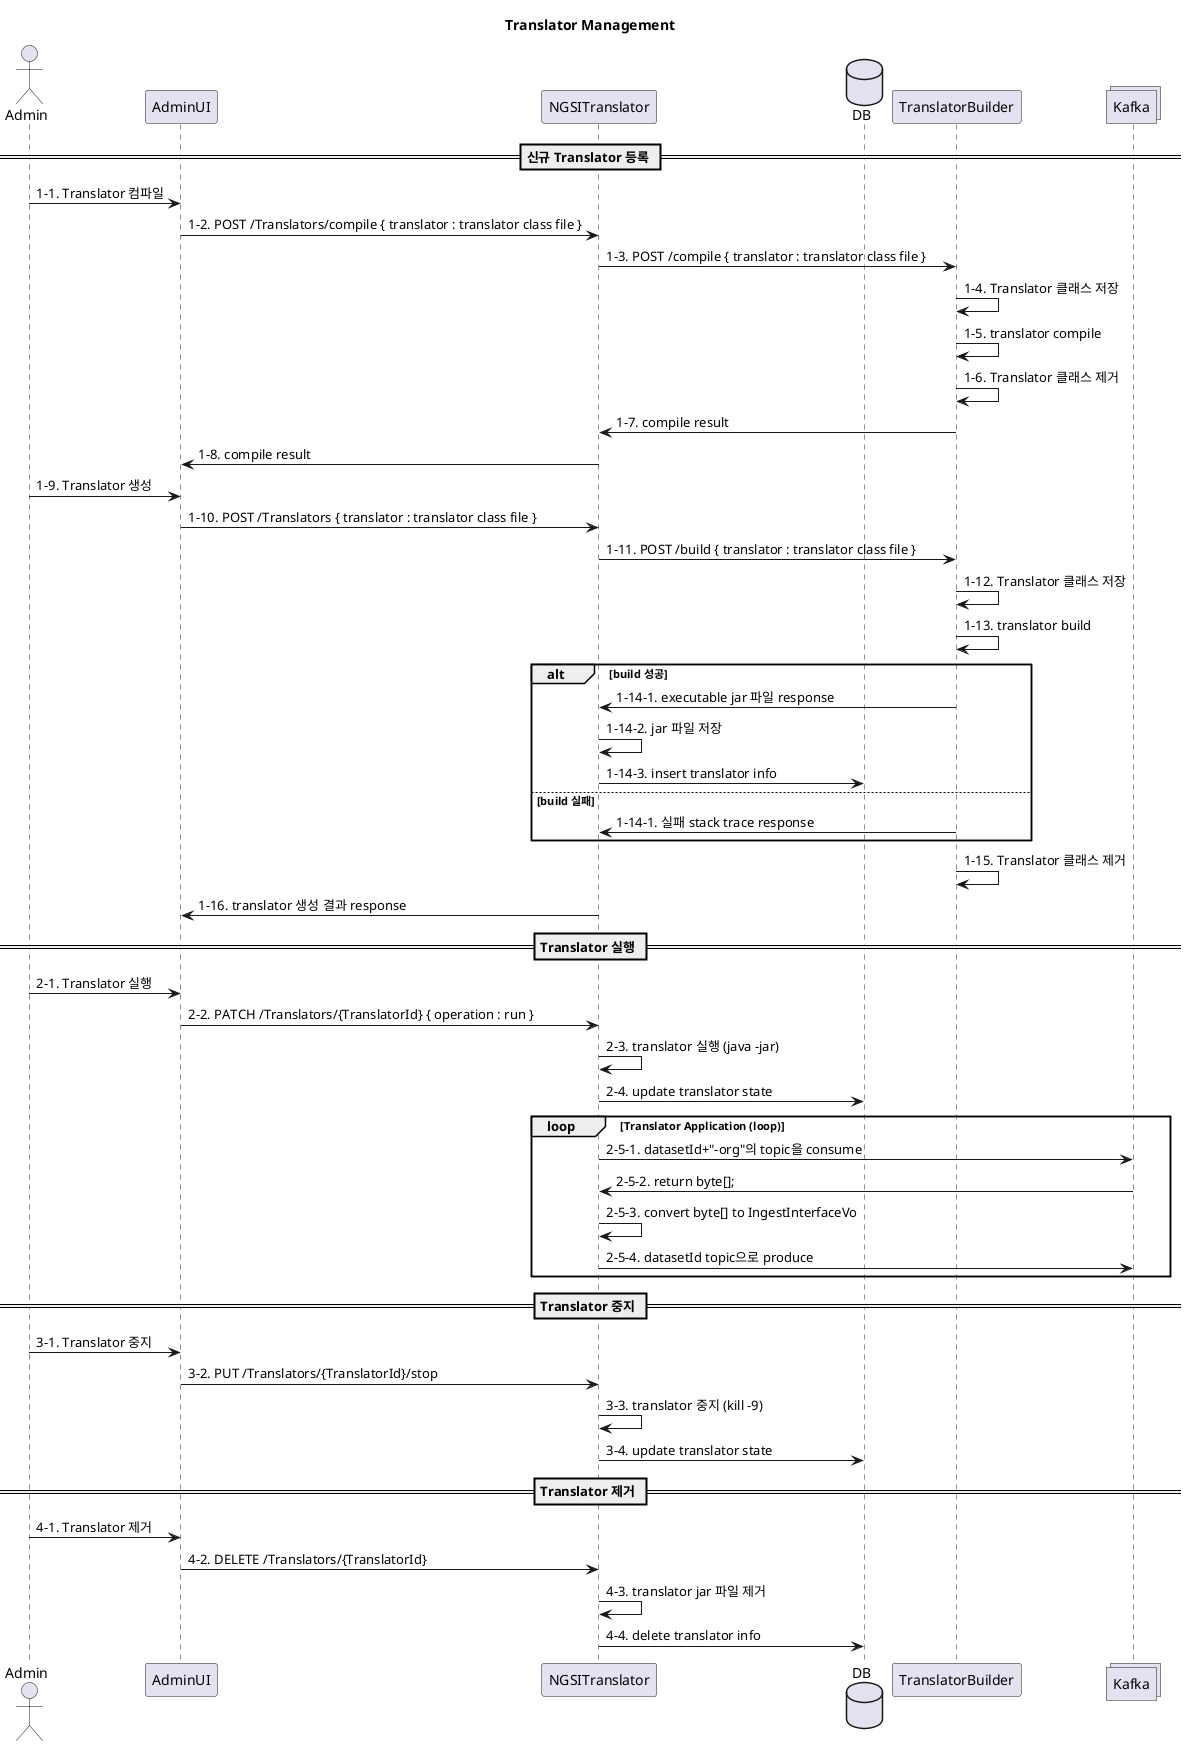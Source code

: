 @startuml
title Translator Management

actor Admin
participant AdminUI
participant NGSITranslator
database DB
participant TranslatorBuilder
collections Kafka

== 신규 Translator 등록 ==

Admin -> AdminUI: 1-1. Translator 컴파일

AdminUI -> NGSITranslator: 1-2. POST /Translators/compile { translator : translator class file }
NGSITranslator -> TranslatorBuilder: 1-3. POST /compile { translator : translator class file }
TranslatorBuilder -> TranslatorBuilder: 1-4. Translator 클래스 저장
TranslatorBuilder -> TranslatorBuilder: 1-5. translator compile
TranslatorBuilder -> TranslatorBuilder: 1-6. Translator 클래스 제거
TranslatorBuilder -> NGSITranslator: 1-7. compile result
NGSITranslator -> AdminUI: 1-8. compile result

Admin -> AdminUI: 1-9. Translator 생성
AdminUI -> NGSITranslator: 1-10. POST /Translators { translator : translator class file }
NGSITranslator -> TranslatorBuilder: 1-11. POST /build { translator : translator class file }
TranslatorBuilder -> TranslatorBuilder: 1-12. Translator 클래스 저장
TranslatorBuilder -> TranslatorBuilder: 1-13. translator build
alt build 성공
    TranslatorBuilder -> NGSITranslator: 1-14-1. executable jar 파일 response
    NGSITranslator -> NGSITranslator: 1-14-2. jar 파일 저장
    NGSITranslator -> DB: 1-14-3. insert translator info
else build 실패
    TranslatorBuilder -> NGSITranslator: 1-14-1. 실패 stack trace response
end
TranslatorBuilder -> TranslatorBuilder: 1-15. Translator 클래스 제거
NGSITranslator -> AdminUI: 1-16. translator 생성 결과 response

== Translator 실행 ==
Admin -> AdminUI: 2-1. Translator 실행
AdminUI -> NGSITranslator: 2-2. PATCH /Translators/{TranslatorId} { operation : run }
NGSITranslator -> NGSITranslator: 2-3. translator 실행 (java -jar)
NGSITranslator -> DB: 2-4. update translator state

loop Translator Application (loop)
    NGSITranslator -> Kafka: 2-5-1. datasetId+"-org"의 topic을 consume
    Kafka -> NGSITranslator: 2-5-2. return byte[];
    NGSITranslator -> NGSITranslator: 2-5-3. convert byte[] to IngestInterfaceVo
    NGSITranslator -> Kafka: 2-5-4. datasetId topic으로 produce
end

== Translator 중지 ==
Admin -> AdminUI: 3-1. Translator 중지
AdminUI -> NGSITranslator: 3-2. PUT /Translators/{TranslatorId}/stop
NGSITranslator -> NGSITranslator: 3-3. translator 중지 (kill -9)
NGSITranslator -> DB: 3-4. update translator state

== Translator 제거 ==
Admin -> AdminUI: 4-1. Translator 제거
AdminUI -> NGSITranslator: 4-2. DELETE /Translators/{TranslatorId}
NGSITranslator -> NGSITranslator: 4-3. translator jar 파일 제거
NGSITranslator -> DB: 4-4. delete translator info
@enduml